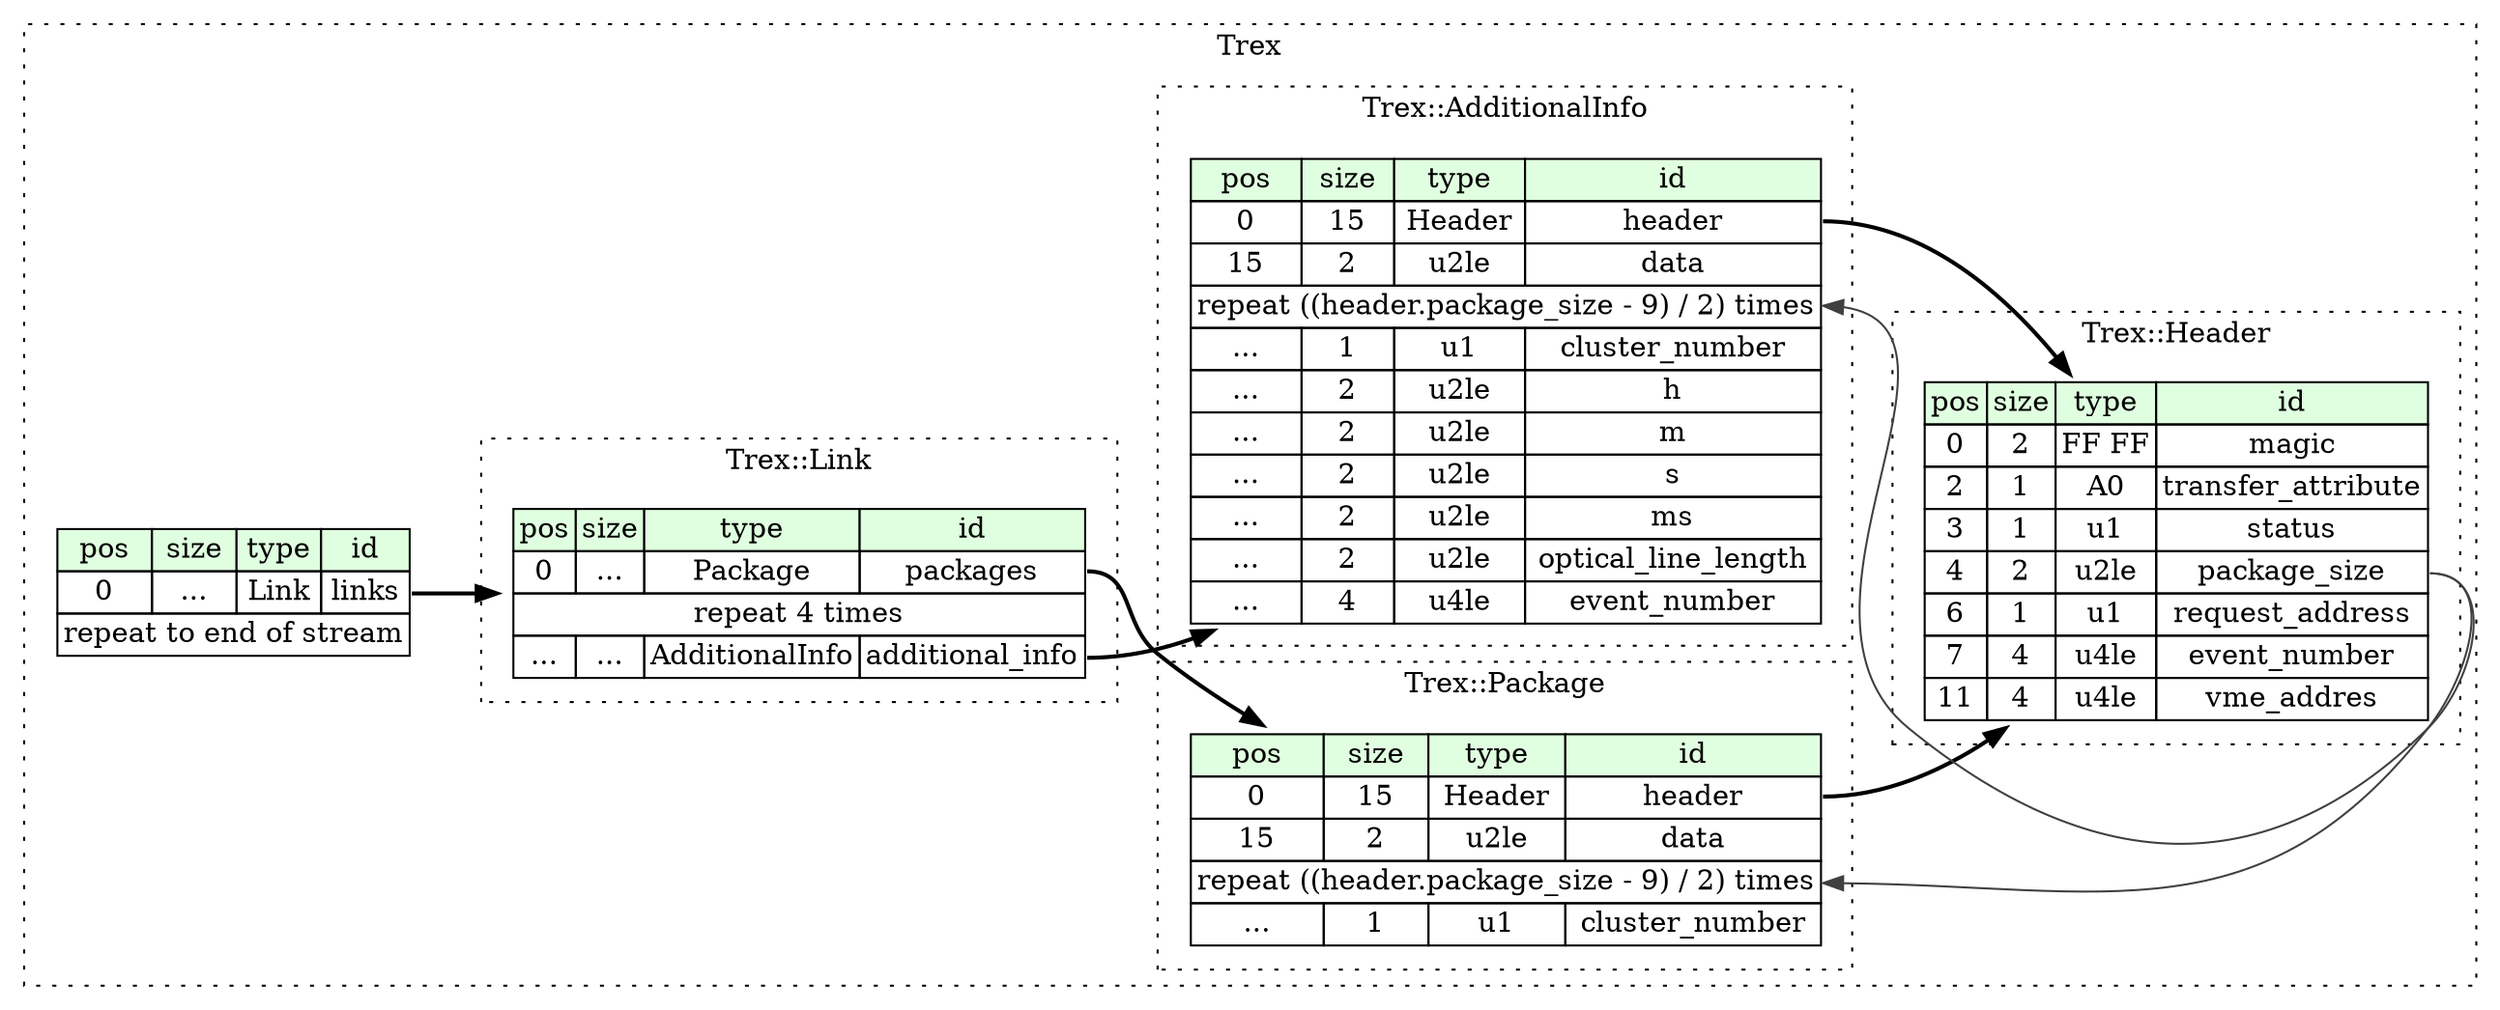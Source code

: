 digraph {
	rankdir=LR;
	node [shape=plaintext];
	subgraph cluster__trex {
		label="Trex";
		graph[style=dotted];

		trex__seq [label=<<TABLE BORDER="0" CELLBORDER="1" CELLSPACING="0">
			<TR><TD BGCOLOR="#E0FFE0">pos</TD><TD BGCOLOR="#E0FFE0">size</TD><TD BGCOLOR="#E0FFE0">type</TD><TD BGCOLOR="#E0FFE0">id</TD></TR>
			<TR><TD PORT="links_pos">0</TD><TD PORT="links_size">...</TD><TD>Link</TD><TD PORT="links_type">links</TD></TR>
			<TR><TD COLSPAN="4" PORT="links__repeat">repeat to end of stream</TD></TR>
		</TABLE>>];
		subgraph cluster__link {
			label="Trex::Link";
			graph[style=dotted];

			link__seq [label=<<TABLE BORDER="0" CELLBORDER="1" CELLSPACING="0">
				<TR><TD BGCOLOR="#E0FFE0">pos</TD><TD BGCOLOR="#E0FFE0">size</TD><TD BGCOLOR="#E0FFE0">type</TD><TD BGCOLOR="#E0FFE0">id</TD></TR>
				<TR><TD PORT="packages_pos">0</TD><TD PORT="packages_size">...</TD><TD>Package</TD><TD PORT="packages_type">packages</TD></TR>
				<TR><TD COLSPAN="4" PORT="packages__repeat">repeat 4 times</TD></TR>
				<TR><TD PORT="additional_info_pos">...</TD><TD PORT="additional_info_size">...</TD><TD>AdditionalInfo</TD><TD PORT="additional_info_type">additional_info</TD></TR>
			</TABLE>>];
		}
		subgraph cluster__package {
			label="Trex::Package";
			graph[style=dotted];

			package__seq [label=<<TABLE BORDER="0" CELLBORDER="1" CELLSPACING="0">
				<TR><TD BGCOLOR="#E0FFE0">pos</TD><TD BGCOLOR="#E0FFE0">size</TD><TD BGCOLOR="#E0FFE0">type</TD><TD BGCOLOR="#E0FFE0">id</TD></TR>
				<TR><TD PORT="header_pos">0</TD><TD PORT="header_size">15</TD><TD>Header</TD><TD PORT="header_type">header</TD></TR>
				<TR><TD PORT="data_pos">15</TD><TD PORT="data_size">2</TD><TD>u2le</TD><TD PORT="data_type">data</TD></TR>
				<TR><TD COLSPAN="4" PORT="data__repeat">repeat ((header.package_size - 9) / 2) times</TD></TR>
				<TR><TD PORT="cluster_number_pos">...</TD><TD PORT="cluster_number_size">1</TD><TD>u1</TD><TD PORT="cluster_number_type">cluster_number</TD></TR>
			</TABLE>>];
		}
		subgraph cluster__header {
			label="Trex::Header";
			graph[style=dotted];

			header__seq [label=<<TABLE BORDER="0" CELLBORDER="1" CELLSPACING="0">
				<TR><TD BGCOLOR="#E0FFE0">pos</TD><TD BGCOLOR="#E0FFE0">size</TD><TD BGCOLOR="#E0FFE0">type</TD><TD BGCOLOR="#E0FFE0">id</TD></TR>
				<TR><TD PORT="magic_pos">0</TD><TD PORT="magic_size">2</TD><TD>FF FF</TD><TD PORT="magic_type">magic</TD></TR>
				<TR><TD PORT="transfer_attribute_pos">2</TD><TD PORT="transfer_attribute_size">1</TD><TD>A0</TD><TD PORT="transfer_attribute_type">transfer_attribute</TD></TR>
				<TR><TD PORT="status_pos">3</TD><TD PORT="status_size">1</TD><TD>u1</TD><TD PORT="status_type">status</TD></TR>
				<TR><TD PORT="package_size_pos">4</TD><TD PORT="package_size_size">2</TD><TD>u2le</TD><TD PORT="package_size_type">package_size</TD></TR>
				<TR><TD PORT="request_address_pos">6</TD><TD PORT="request_address_size">1</TD><TD>u1</TD><TD PORT="request_address_type">request_address</TD></TR>
				<TR><TD PORT="event_number_pos">7</TD><TD PORT="event_number_size">4</TD><TD>u4le</TD><TD PORT="event_number_type">event_number</TD></TR>
				<TR><TD PORT="vme_addres_pos">11</TD><TD PORT="vme_addres_size">4</TD><TD>u4le</TD><TD PORT="vme_addres_type">vme_addres</TD></TR>
			</TABLE>>];
		}
		subgraph cluster__additional_info {
			label="Trex::AdditionalInfo";
			graph[style=dotted];

			additional_info__seq [label=<<TABLE BORDER="0" CELLBORDER="1" CELLSPACING="0">
				<TR><TD BGCOLOR="#E0FFE0">pos</TD><TD BGCOLOR="#E0FFE0">size</TD><TD BGCOLOR="#E0FFE0">type</TD><TD BGCOLOR="#E0FFE0">id</TD></TR>
				<TR><TD PORT="header_pos">0</TD><TD PORT="header_size">15</TD><TD>Header</TD><TD PORT="header_type">header</TD></TR>
				<TR><TD PORT="data_pos">15</TD><TD PORT="data_size">2</TD><TD>u2le</TD><TD PORT="data_type">data</TD></TR>
				<TR><TD COLSPAN="4" PORT="data__repeat">repeat ((header.package_size - 9) / 2) times</TD></TR>
				<TR><TD PORT="cluster_number_pos">...</TD><TD PORT="cluster_number_size">1</TD><TD>u1</TD><TD PORT="cluster_number_type">cluster_number</TD></TR>
				<TR><TD PORT="h_pos">...</TD><TD PORT="h_size">2</TD><TD>u2le</TD><TD PORT="h_type">h</TD></TR>
				<TR><TD PORT="m_pos">...</TD><TD PORT="m_size">2</TD><TD>u2le</TD><TD PORT="m_type">m</TD></TR>
				<TR><TD PORT="s_pos">...</TD><TD PORT="s_size">2</TD><TD>u2le</TD><TD PORT="s_type">s</TD></TR>
				<TR><TD PORT="ms_pos">...</TD><TD PORT="ms_size">2</TD><TD>u2le</TD><TD PORT="ms_type">ms</TD></TR>
				<TR><TD PORT="optical_line_length_pos">...</TD><TD PORT="optical_line_length_size">2</TD><TD>u2le</TD><TD PORT="optical_line_length_type">optical_line_length</TD></TR>
				<TR><TD PORT="event_number_pos">...</TD><TD PORT="event_number_size">4</TD><TD>u4le</TD><TD PORT="event_number_type">event_number</TD></TR>
			</TABLE>>];
		}
	}
	trex__seq:links_type -> link__seq [style=bold];
	link__seq:packages_type -> package__seq [style=bold];
	link__seq:additional_info_type -> additional_info__seq [style=bold];
	package__seq:header_type -> header__seq [style=bold];
	header__seq:package_size_type -> package__seq:data__repeat [color="#404040"];
	additional_info__seq:header_type -> header__seq [style=bold];
	header__seq:package_size_type -> additional_info__seq:data__repeat [color="#404040"];
}
